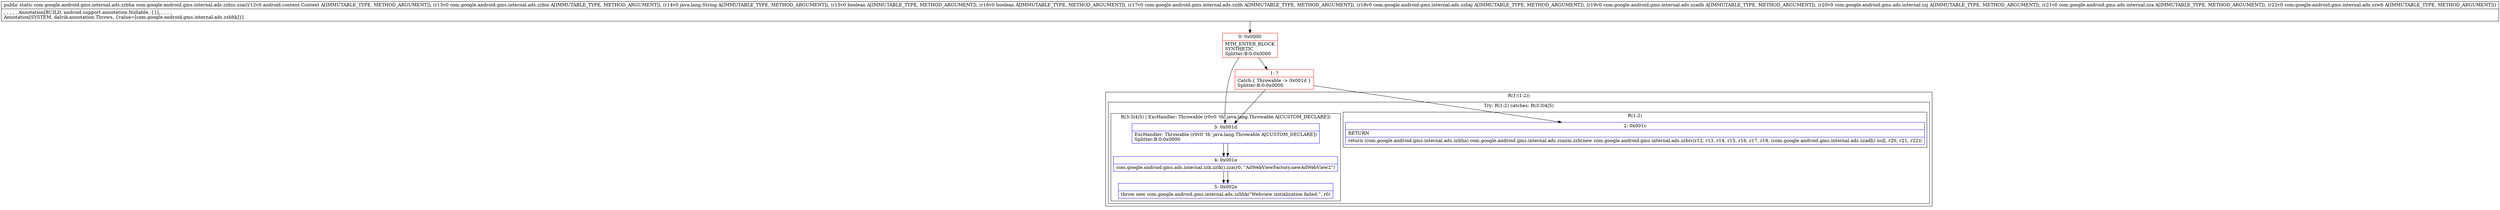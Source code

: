 digraph "CFG forcom.google.android.gms.internal.ads.zzbiu.zza(Landroid\/content\/Context;Lcom\/google\/android\/gms\/internal\/ads\/zzbio;Ljava\/lang\/String;ZZLcom\/google\/android\/gms\/internal\/ads\/zzdh;Lcom\/google\/android\/gms\/internal\/ads\/zzbaj;Lcom\/google\/android\/gms\/internal\/ads\/zzadh;Lcom\/google\/android\/gms\/ads\/internal\/zzj;Lcom\/google\/android\/gms\/ads\/internal\/zza;Lcom\/google\/android\/gms\/internal\/ads\/zzwh;)Lcom\/google\/android\/gms\/internal\/ads\/zzbha;" {
subgraph cluster_Region_1941520832 {
label = "R(1:(1:2))";
node [shape=record,color=blue];
subgraph cluster_TryCatchRegion_654443134 {
label = "Try: R(1:2) catches: R(3:3|4|5)";
node [shape=record,color=blue];
subgraph cluster_Region_1357677790 {
label = "R(1:2)";
node [shape=record,color=blue];
Node_2 [shape=record,label="{2\:\ 0x001c|RETURN\l|return (com.google.android.gms.internal.ads.zzbha) com.google.android.gms.internal.ads.zzazm.zzb(new com.google.android.gms.internal.ads.zzbiv(r12, r13, r14, r15, r16, r17, r18, (com.google.android.gms.internal.ads.zzadh) null, r20, r21, r22))\l}"];
}
subgraph cluster_Region_1070685132 {
label = "R(3:3|4|5) | ExcHandler: Throwable (r0v0 'th' java.lang.Throwable A[CUSTOM_DECLARE])\l";
node [shape=record,color=blue];
Node_3 [shape=record,label="{3\:\ 0x001d|ExcHandler: Throwable (r0v0 'th' java.lang.Throwable A[CUSTOM_DECLARE])\lSplitter:B:0:0x0000\l}"];
Node_4 [shape=record,label="{4\:\ 0x001e|com.google.android.gms.ads.internal.zzk.zzlk().zza(r0, \"AdWebViewFactory.newAdWebView2\")\l}"];
Node_5 [shape=record,label="{5\:\ 0x002e|throw new com.google.android.gms.internal.ads.zzbhk(\"Webview initialization failed.\", r0)\l}"];
}
}
}
subgraph cluster_Region_1070685132 {
label = "R(3:3|4|5) | ExcHandler: Throwable (r0v0 'th' java.lang.Throwable A[CUSTOM_DECLARE])\l";
node [shape=record,color=blue];
Node_3 [shape=record,label="{3\:\ 0x001d|ExcHandler: Throwable (r0v0 'th' java.lang.Throwable A[CUSTOM_DECLARE])\lSplitter:B:0:0x0000\l}"];
Node_4 [shape=record,label="{4\:\ 0x001e|com.google.android.gms.ads.internal.zzk.zzlk().zza(r0, \"AdWebViewFactory.newAdWebView2\")\l}"];
Node_5 [shape=record,label="{5\:\ 0x002e|throw new com.google.android.gms.internal.ads.zzbhk(\"Webview initialization failed.\", r0)\l}"];
}
Node_0 [shape=record,color=red,label="{0\:\ 0x0000|MTH_ENTER_BLOCK\lSYNTHETIC\lSplitter:B:0:0x0000\l}"];
Node_1 [shape=record,color=red,label="{1\:\ ?|Catch:\{ Throwable \-\> 0x001d \}\lSplitter:B:0:0x0000\l}"];
MethodNode[shape=record,label="{public static com.google.android.gms.internal.ads.zzbha com.google.android.gms.internal.ads.zzbiu.zza((r12v0 android.content.Context A[IMMUTABLE_TYPE, METHOD_ARGUMENT]), (r13v0 com.google.android.gms.internal.ads.zzbio A[IMMUTABLE_TYPE, METHOD_ARGUMENT]), (r14v0 java.lang.String A[IMMUTABLE_TYPE, METHOD_ARGUMENT]), (r15v0 boolean A[IMMUTABLE_TYPE, METHOD_ARGUMENT]), (r16v0 boolean A[IMMUTABLE_TYPE, METHOD_ARGUMENT]), (r17v0 com.google.android.gms.internal.ads.zzdh A[IMMUTABLE_TYPE, METHOD_ARGUMENT]), (r18v0 com.google.android.gms.internal.ads.zzbaj A[IMMUTABLE_TYPE, METHOD_ARGUMENT]), (r19v0 com.google.android.gms.internal.ads.zzadh A[IMMUTABLE_TYPE, METHOD_ARGUMENT]), (r20v0 com.google.android.gms.ads.internal.zzj A[IMMUTABLE_TYPE, METHOD_ARGUMENT]), (r21v0 com.google.android.gms.ads.internal.zza A[IMMUTABLE_TYPE, METHOD_ARGUMENT]), (r22v0 com.google.android.gms.internal.ads.zzwh A[IMMUTABLE_TYPE, METHOD_ARGUMENT]))  | , , , , , Annotation[BUILD, android.support.annotation.Nullable, \{\}], , , , , \lAnnotation[SYSTEM, dalvik.annotation.Throws, \{value=[com.google.android.gms.internal.ads.zzbhk]\}]\l}"];
MethodNode -> Node_0;
Node_3 -> Node_4;
Node_4 -> Node_5;
Node_3 -> Node_4;
Node_4 -> Node_5;
Node_0 -> Node_1;
Node_0 -> Node_3;
Node_1 -> Node_2;
Node_1 -> Node_3;
}

